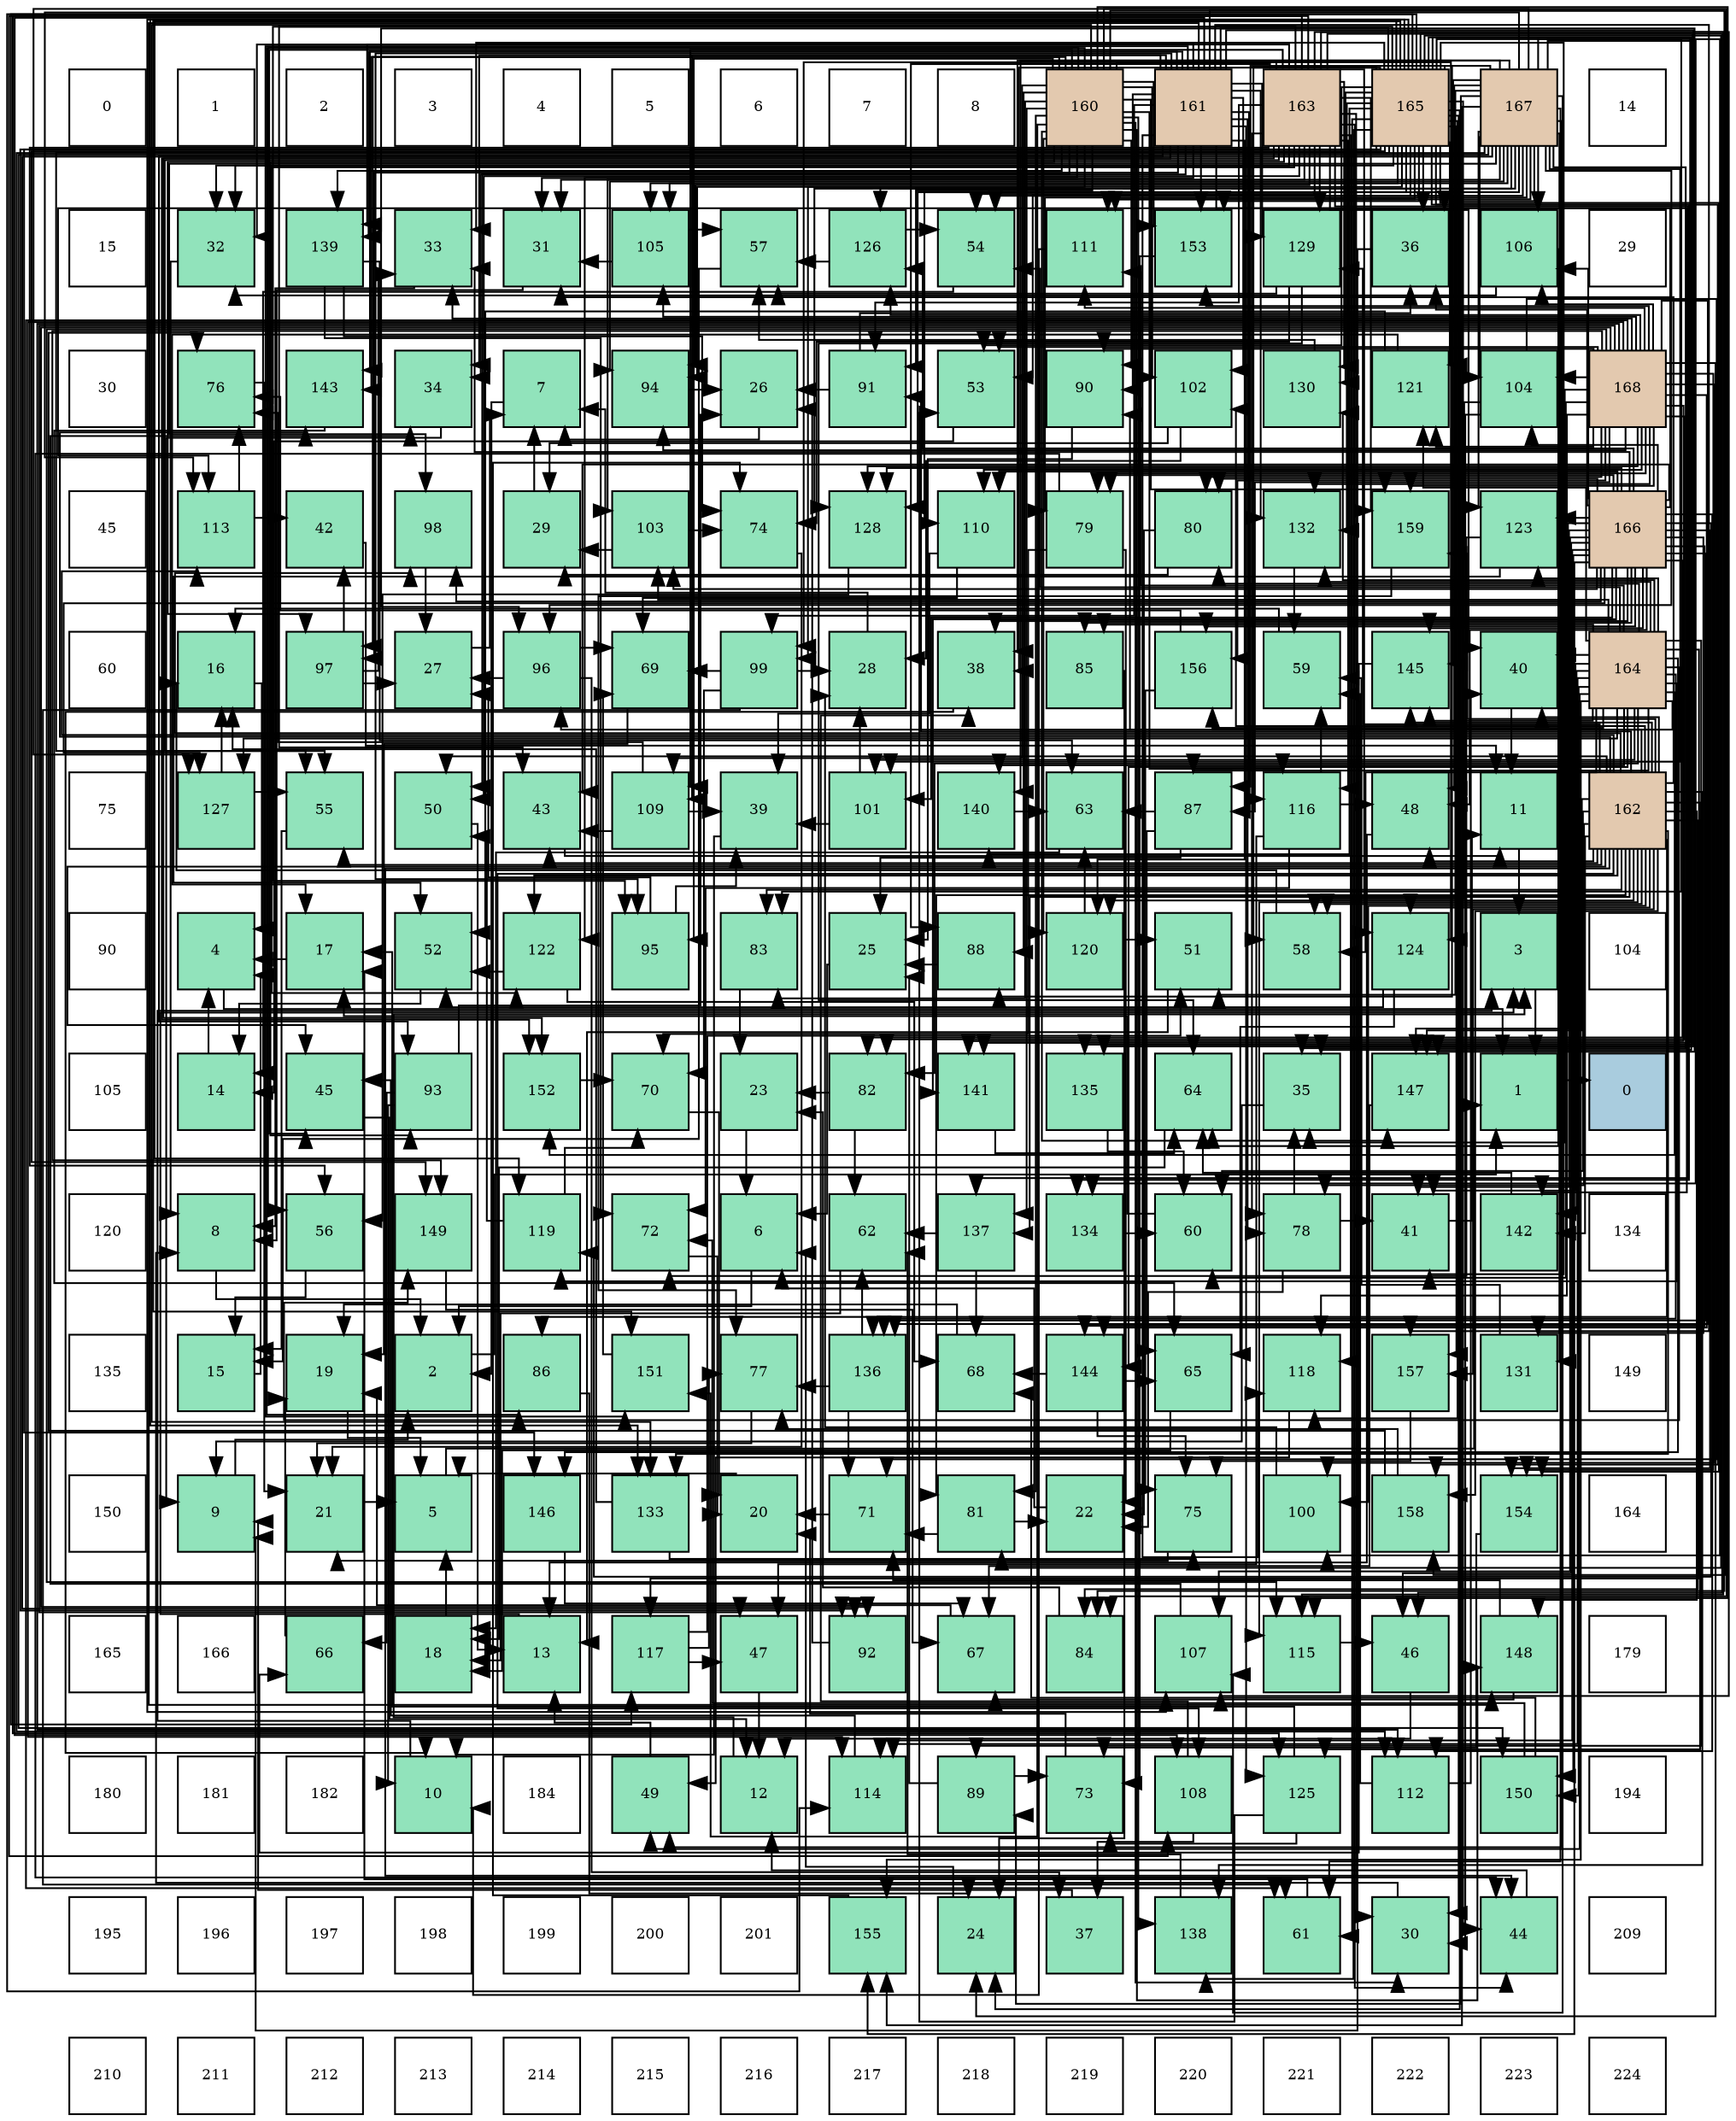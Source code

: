 digraph layout{
 rankdir=TB;
 splines=ortho;
 node [style=filled shape=square fixedsize=true width=0.6];
0[label="0", fontsize=8, fillcolor="#ffffff"];
1[label="1", fontsize=8, fillcolor="#ffffff"];
2[label="2", fontsize=8, fillcolor="#ffffff"];
3[label="3", fontsize=8, fillcolor="#ffffff"];
4[label="4", fontsize=8, fillcolor="#ffffff"];
5[label="5", fontsize=8, fillcolor="#ffffff"];
6[label="6", fontsize=8, fillcolor="#ffffff"];
7[label="7", fontsize=8, fillcolor="#ffffff"];
8[label="8", fontsize=8, fillcolor="#ffffff"];
9[label="160", fontsize=8, fillcolor="#e3c9af"];
10[label="161", fontsize=8, fillcolor="#e3c9af"];
11[label="163", fontsize=8, fillcolor="#e3c9af"];
12[label="165", fontsize=8, fillcolor="#e3c9af"];
13[label="167", fontsize=8, fillcolor="#e3c9af"];
14[label="14", fontsize=8, fillcolor="#ffffff"];
15[label="15", fontsize=8, fillcolor="#ffffff"];
16[label="32", fontsize=8, fillcolor="#91e3bb"];
17[label="139", fontsize=8, fillcolor="#91e3bb"];
18[label="33", fontsize=8, fillcolor="#91e3bb"];
19[label="31", fontsize=8, fillcolor="#91e3bb"];
20[label="105", fontsize=8, fillcolor="#91e3bb"];
21[label="57", fontsize=8, fillcolor="#91e3bb"];
22[label="126", fontsize=8, fillcolor="#91e3bb"];
23[label="54", fontsize=8, fillcolor="#91e3bb"];
24[label="111", fontsize=8, fillcolor="#91e3bb"];
25[label="153", fontsize=8, fillcolor="#91e3bb"];
26[label="129", fontsize=8, fillcolor="#91e3bb"];
27[label="36", fontsize=8, fillcolor="#91e3bb"];
28[label="106", fontsize=8, fillcolor="#91e3bb"];
29[label="29", fontsize=8, fillcolor="#ffffff"];
30[label="30", fontsize=8, fillcolor="#ffffff"];
31[label="76", fontsize=8, fillcolor="#91e3bb"];
32[label="143", fontsize=8, fillcolor="#91e3bb"];
33[label="34", fontsize=8, fillcolor="#91e3bb"];
34[label="7", fontsize=8, fillcolor="#91e3bb"];
35[label="94", fontsize=8, fillcolor="#91e3bb"];
36[label="26", fontsize=8, fillcolor="#91e3bb"];
37[label="91", fontsize=8, fillcolor="#91e3bb"];
38[label="53", fontsize=8, fillcolor="#91e3bb"];
39[label="90", fontsize=8, fillcolor="#91e3bb"];
40[label="102", fontsize=8, fillcolor="#91e3bb"];
41[label="130", fontsize=8, fillcolor="#91e3bb"];
42[label="121", fontsize=8, fillcolor="#91e3bb"];
43[label="104", fontsize=8, fillcolor="#91e3bb"];
44[label="168", fontsize=8, fillcolor="#e3c9af"];
45[label="45", fontsize=8, fillcolor="#ffffff"];
46[label="113", fontsize=8, fillcolor="#91e3bb"];
47[label="42", fontsize=8, fillcolor="#91e3bb"];
48[label="98", fontsize=8, fillcolor="#91e3bb"];
49[label="29", fontsize=8, fillcolor="#91e3bb"];
50[label="103", fontsize=8, fillcolor="#91e3bb"];
51[label="74", fontsize=8, fillcolor="#91e3bb"];
52[label="128", fontsize=8, fillcolor="#91e3bb"];
53[label="110", fontsize=8, fillcolor="#91e3bb"];
54[label="79", fontsize=8, fillcolor="#91e3bb"];
55[label="80", fontsize=8, fillcolor="#91e3bb"];
56[label="132", fontsize=8, fillcolor="#91e3bb"];
57[label="159", fontsize=8, fillcolor="#91e3bb"];
58[label="123", fontsize=8, fillcolor="#91e3bb"];
59[label="166", fontsize=8, fillcolor="#e3c9af"];
60[label="60", fontsize=8, fillcolor="#ffffff"];
61[label="16", fontsize=8, fillcolor="#91e3bb"];
62[label="97", fontsize=8, fillcolor="#91e3bb"];
63[label="27", fontsize=8, fillcolor="#91e3bb"];
64[label="96", fontsize=8, fillcolor="#91e3bb"];
65[label="69", fontsize=8, fillcolor="#91e3bb"];
66[label="99", fontsize=8, fillcolor="#91e3bb"];
67[label="28", fontsize=8, fillcolor="#91e3bb"];
68[label="38", fontsize=8, fillcolor="#91e3bb"];
69[label="85", fontsize=8, fillcolor="#91e3bb"];
70[label="156", fontsize=8, fillcolor="#91e3bb"];
71[label="59", fontsize=8, fillcolor="#91e3bb"];
72[label="145", fontsize=8, fillcolor="#91e3bb"];
73[label="40", fontsize=8, fillcolor="#91e3bb"];
74[label="164", fontsize=8, fillcolor="#e3c9af"];
75[label="75", fontsize=8, fillcolor="#ffffff"];
76[label="127", fontsize=8, fillcolor="#91e3bb"];
77[label="55", fontsize=8, fillcolor="#91e3bb"];
78[label="50", fontsize=8, fillcolor="#91e3bb"];
79[label="43", fontsize=8, fillcolor="#91e3bb"];
80[label="109", fontsize=8, fillcolor="#91e3bb"];
81[label="39", fontsize=8, fillcolor="#91e3bb"];
82[label="101", fontsize=8, fillcolor="#91e3bb"];
83[label="140", fontsize=8, fillcolor="#91e3bb"];
84[label="63", fontsize=8, fillcolor="#91e3bb"];
85[label="87", fontsize=8, fillcolor="#91e3bb"];
86[label="116", fontsize=8, fillcolor="#91e3bb"];
87[label="48", fontsize=8, fillcolor="#91e3bb"];
88[label="11", fontsize=8, fillcolor="#91e3bb"];
89[label="162", fontsize=8, fillcolor="#e3c9af"];
90[label="90", fontsize=8, fillcolor="#ffffff"];
91[label="4", fontsize=8, fillcolor="#91e3bb"];
92[label="17", fontsize=8, fillcolor="#91e3bb"];
93[label="52", fontsize=8, fillcolor="#91e3bb"];
94[label="122", fontsize=8, fillcolor="#91e3bb"];
95[label="95", fontsize=8, fillcolor="#91e3bb"];
96[label="83", fontsize=8, fillcolor="#91e3bb"];
97[label="25", fontsize=8, fillcolor="#91e3bb"];
98[label="88", fontsize=8, fillcolor="#91e3bb"];
99[label="120", fontsize=8, fillcolor="#91e3bb"];
100[label="51", fontsize=8, fillcolor="#91e3bb"];
101[label="58", fontsize=8, fillcolor="#91e3bb"];
102[label="124", fontsize=8, fillcolor="#91e3bb"];
103[label="3", fontsize=8, fillcolor="#91e3bb"];
104[label="104", fontsize=8, fillcolor="#ffffff"];
105[label="105", fontsize=8, fillcolor="#ffffff"];
106[label="14", fontsize=8, fillcolor="#91e3bb"];
107[label="45", fontsize=8, fillcolor="#91e3bb"];
108[label="93", fontsize=8, fillcolor="#91e3bb"];
109[label="152", fontsize=8, fillcolor="#91e3bb"];
110[label="70", fontsize=8, fillcolor="#91e3bb"];
111[label="23", fontsize=8, fillcolor="#91e3bb"];
112[label="82", fontsize=8, fillcolor="#91e3bb"];
113[label="141", fontsize=8, fillcolor="#91e3bb"];
114[label="135", fontsize=8, fillcolor="#91e3bb"];
115[label="64", fontsize=8, fillcolor="#91e3bb"];
116[label="35", fontsize=8, fillcolor="#91e3bb"];
117[label="147", fontsize=8, fillcolor="#91e3bb"];
118[label="1", fontsize=8, fillcolor="#91e3bb"];
119[label="0", fontsize=8, fillcolor="#a9ccde"];
120[label="120", fontsize=8, fillcolor="#ffffff"];
121[label="8", fontsize=8, fillcolor="#91e3bb"];
122[label="56", fontsize=8, fillcolor="#91e3bb"];
123[label="149", fontsize=8, fillcolor="#91e3bb"];
124[label="119", fontsize=8, fillcolor="#91e3bb"];
125[label="72", fontsize=8, fillcolor="#91e3bb"];
126[label="6", fontsize=8, fillcolor="#91e3bb"];
127[label="62", fontsize=8, fillcolor="#91e3bb"];
128[label="137", fontsize=8, fillcolor="#91e3bb"];
129[label="134", fontsize=8, fillcolor="#91e3bb"];
130[label="60", fontsize=8, fillcolor="#91e3bb"];
131[label="78", fontsize=8, fillcolor="#91e3bb"];
132[label="41", fontsize=8, fillcolor="#91e3bb"];
133[label="142", fontsize=8, fillcolor="#91e3bb"];
134[label="134", fontsize=8, fillcolor="#ffffff"];
135[label="135", fontsize=8, fillcolor="#ffffff"];
136[label="15", fontsize=8, fillcolor="#91e3bb"];
137[label="19", fontsize=8, fillcolor="#91e3bb"];
138[label="2", fontsize=8, fillcolor="#91e3bb"];
139[label="86", fontsize=8, fillcolor="#91e3bb"];
140[label="151", fontsize=8, fillcolor="#91e3bb"];
141[label="77", fontsize=8, fillcolor="#91e3bb"];
142[label="136", fontsize=8, fillcolor="#91e3bb"];
143[label="68", fontsize=8, fillcolor="#91e3bb"];
144[label="144", fontsize=8, fillcolor="#91e3bb"];
145[label="65", fontsize=8, fillcolor="#91e3bb"];
146[label="118", fontsize=8, fillcolor="#91e3bb"];
147[label="157", fontsize=8, fillcolor="#91e3bb"];
148[label="131", fontsize=8, fillcolor="#91e3bb"];
149[label="149", fontsize=8, fillcolor="#ffffff"];
150[label="150", fontsize=8, fillcolor="#ffffff"];
151[label="9", fontsize=8, fillcolor="#91e3bb"];
152[label="21", fontsize=8, fillcolor="#91e3bb"];
153[label="5", fontsize=8, fillcolor="#91e3bb"];
154[label="146", fontsize=8, fillcolor="#91e3bb"];
155[label="133", fontsize=8, fillcolor="#91e3bb"];
156[label="20", fontsize=8, fillcolor="#91e3bb"];
157[label="71", fontsize=8, fillcolor="#91e3bb"];
158[label="81", fontsize=8, fillcolor="#91e3bb"];
159[label="22", fontsize=8, fillcolor="#91e3bb"];
160[label="75", fontsize=8, fillcolor="#91e3bb"];
161[label="100", fontsize=8, fillcolor="#91e3bb"];
162[label="158", fontsize=8, fillcolor="#91e3bb"];
163[label="154", fontsize=8, fillcolor="#91e3bb"];
164[label="164", fontsize=8, fillcolor="#ffffff"];
165[label="165", fontsize=8, fillcolor="#ffffff"];
166[label="166", fontsize=8, fillcolor="#ffffff"];
167[label="66", fontsize=8, fillcolor="#91e3bb"];
168[label="18", fontsize=8, fillcolor="#91e3bb"];
169[label="13", fontsize=8, fillcolor="#91e3bb"];
170[label="117", fontsize=8, fillcolor="#91e3bb"];
171[label="47", fontsize=8, fillcolor="#91e3bb"];
172[label="92", fontsize=8, fillcolor="#91e3bb"];
173[label="67", fontsize=8, fillcolor="#91e3bb"];
174[label="84", fontsize=8, fillcolor="#91e3bb"];
175[label="107", fontsize=8, fillcolor="#91e3bb"];
176[label="115", fontsize=8, fillcolor="#91e3bb"];
177[label="46", fontsize=8, fillcolor="#91e3bb"];
178[label="148", fontsize=8, fillcolor="#91e3bb"];
179[label="179", fontsize=8, fillcolor="#ffffff"];
180[label="180", fontsize=8, fillcolor="#ffffff"];
181[label="181", fontsize=8, fillcolor="#ffffff"];
182[label="182", fontsize=8, fillcolor="#ffffff"];
183[label="10", fontsize=8, fillcolor="#91e3bb"];
184[label="184", fontsize=8, fillcolor="#ffffff"];
185[label="49", fontsize=8, fillcolor="#91e3bb"];
186[label="12", fontsize=8, fillcolor="#91e3bb"];
187[label="114", fontsize=8, fillcolor="#91e3bb"];
188[label="89", fontsize=8, fillcolor="#91e3bb"];
189[label="73", fontsize=8, fillcolor="#91e3bb"];
190[label="108", fontsize=8, fillcolor="#91e3bb"];
191[label="125", fontsize=8, fillcolor="#91e3bb"];
192[label="112", fontsize=8, fillcolor="#91e3bb"];
193[label="150", fontsize=8, fillcolor="#91e3bb"];
194[label="194", fontsize=8, fillcolor="#ffffff"];
195[label="195", fontsize=8, fillcolor="#ffffff"];
196[label="196", fontsize=8, fillcolor="#ffffff"];
197[label="197", fontsize=8, fillcolor="#ffffff"];
198[label="198", fontsize=8, fillcolor="#ffffff"];
199[label="199", fontsize=8, fillcolor="#ffffff"];
200[label="200", fontsize=8, fillcolor="#ffffff"];
201[label="201", fontsize=8, fillcolor="#ffffff"];
202[label="155", fontsize=8, fillcolor="#91e3bb"];
203[label="24", fontsize=8, fillcolor="#91e3bb"];
204[label="37", fontsize=8, fillcolor="#91e3bb"];
205[label="138", fontsize=8, fillcolor="#91e3bb"];
206[label="61", fontsize=8, fillcolor="#91e3bb"];
207[label="30", fontsize=8, fillcolor="#91e3bb"];
208[label="44", fontsize=8, fillcolor="#91e3bb"];
209[label="209", fontsize=8, fillcolor="#ffffff"];
210[label="210", fontsize=8, fillcolor="#ffffff"];
211[label="211", fontsize=8, fillcolor="#ffffff"];
212[label="212", fontsize=8, fillcolor="#ffffff"];
213[label="213", fontsize=8, fillcolor="#ffffff"];
214[label="214", fontsize=8, fillcolor="#ffffff"];
215[label="215", fontsize=8, fillcolor="#ffffff"];
216[label="216", fontsize=8, fillcolor="#ffffff"];
217[label="217", fontsize=8, fillcolor="#ffffff"];
218[label="218", fontsize=8, fillcolor="#ffffff"];
219[label="219", fontsize=8, fillcolor="#ffffff"];
220[label="220", fontsize=8, fillcolor="#ffffff"];
221[label="221", fontsize=8, fillcolor="#ffffff"];
222[label="222", fontsize=8, fillcolor="#ffffff"];
223[label="223", fontsize=8, fillcolor="#ffffff"];
224[label="224", fontsize=8, fillcolor="#ffffff"];
edge [constraint=false, style=vis];118 -> 119;
138 -> 118;
103 -> 118;
91 -> 118;
153 -> 118;
126 -> 138;
34 -> 138;
121 -> 138;
151 -> 138;
183 -> 103;
88 -> 103;
186 -> 103;
169 -> 103;
106 -> 91;
136 -> 91;
61 -> 91;
92 -> 91;
168 -> 153;
137 -> 153;
156 -> 153;
152 -> 153;
159 -> 126;
111 -> 126;
203 -> 126;
97 -> 126;
36 -> 34;
63 -> 34;
67 -> 34;
49 -> 34;
207 -> 121;
19 -> 121;
16 -> 121;
18 -> 121;
33 -> 151;
116 -> 151;
27 -> 151;
204 -> 151;
68 -> 183;
81 -> 183;
73 -> 88;
132 -> 88;
47 -> 88;
79 -> 88;
208 -> 186;
107 -> 186;
177 -> 186;
171 -> 186;
87 -> 169;
185 -> 169;
78 -> 169;
100 -> 169;
93 -> 106;
38 -> 106;
23 -> 106;
77 -> 136;
122 -> 136;
21 -> 136;
101 -> 61;
71 -> 61;
130 -> 92;
206 -> 92;
127 -> 168;
84 -> 168;
115 -> 168;
145 -> 168;
167 -> 137;
173 -> 137;
143 -> 137;
65 -> 137;
110 -> 156;
157 -> 156;
125 -> 156;
189 -> 156;
51 -> 152;
160 -> 152;
31 -> 152;
141 -> 152;
131 -> 159;
131 -> 116;
131 -> 132;
54 -> 159;
54 -> 208;
54 -> 110;
55 -> 159;
55 -> 49;
158 -> 159;
158 -> 157;
112 -> 111;
112 -> 127;
96 -> 111;
174 -> 111;
69 -> 203;
139 -> 203;
85 -> 97;
85 -> 84;
85 -> 145;
98 -> 97;
188 -> 97;
188 -> 189;
39 -> 97;
37 -> 36;
37 -> 27;
172 -> 36;
108 -> 183;
108 -> 36;
108 -> 167;
35 -> 36;
95 -> 63;
95 -> 81;
64 -> 63;
64 -> 204;
64 -> 65;
62 -> 63;
62 -> 18;
62 -> 47;
48 -> 63;
66 -> 67;
66 -> 206;
66 -> 65;
66 -> 110;
161 -> 67;
82 -> 67;
82 -> 81;
40 -> 67;
40 -> 49;
50 -> 49;
50 -> 51;
43 -> 207;
43 -> 101;
43 -> 157;
20 -> 19;
20 -> 21;
28 -> 16;
28 -> 115;
175 -> 33;
190 -> 204;
190 -> 68;
80 -> 81;
80 -> 79;
80 -> 31;
53 -> 81;
53 -> 65;
24 -> 183;
192 -> 73;
192 -> 71;
46 -> 47;
46 -> 31;
187 -> 107;
176 -> 177;
86 -> 171;
86 -> 87;
86 -> 71;
86 -> 125;
170 -> 171;
170 -> 100;
170 -> 141;
146 -> 185;
124 -> 78;
124 -> 110;
99 -> 100;
99 -> 84;
42 -> 92;
42 -> 93;
94 -> 93;
94 -> 143;
58 -> 93;
58 -> 125;
102 -> 93;
102 -> 145;
191 -> 92;
191 -> 38;
191 -> 189;
22 -> 23;
22 -> 21;
76 -> 61;
76 -> 77;
52 -> 122;
26 -> 21;
26 -> 115;
26 -> 51;
41 -> 21;
148 -> 71;
56 -> 71;
155 -> 61;
155 -> 160;
129 -> 130;
114 -> 130;
142 -> 127;
142 -> 157;
142 -> 141;
128 -> 127;
128 -> 143;
205 -> 127;
17 -> 84;
17 -> 125;
17 -> 51;
83 -> 84;
113 -> 115;
133 -> 115;
32 -> 145;
144 -> 145;
144 -> 143;
144 -> 160;
72 -> 167;
154 -> 173;
117 -> 173;
178 -> 173;
178 -> 157;
123 -> 173;
193 -> 143;
193 -> 125;
140 -> 65;
109 -> 110;
25 -> 189;
163 -> 189;
202 -> 51;
70 -> 160;
70 -> 31;
147 -> 160;
162 -> 31;
162 -> 141;
57 -> 141;
9 -> 207;
9 -> 33;
9 -> 107;
9 -> 122;
9 -> 158;
9 -> 96;
9 -> 174;
9 -> 139;
9 -> 98;
9 -> 39;
9 -> 37;
9 -> 108;
9 -> 95;
9 -> 62;
9 -> 66;
9 -> 40;
9 -> 80;
9 -> 176;
9 -> 86;
9 -> 99;
9 -> 94;
9 -> 102;
9 -> 155;
9 -> 128;
9 -> 205;
9 -> 17;
9 -> 32;
9 -> 117;
9 -> 178;
9 -> 140;
9 -> 25;
9 -> 162;
9 -> 57;
10 -> 19;
10 -> 16;
10 -> 33;
10 -> 78;
10 -> 131;
10 -> 174;
10 -> 39;
10 -> 108;
10 -> 95;
10 -> 62;
10 -> 66;
10 -> 40;
10 -> 190;
10 -> 80;
10 -> 86;
10 -> 146;
10 -> 99;
10 -> 191;
10 -> 26;
10 -> 56;
10 -> 114;
10 -> 17;
10 -> 133;
10 -> 32;
10 -> 117;
10 -> 178;
10 -> 140;
10 -> 109;
10 -> 25;
10 -> 147;
89 -> 19;
89 -> 73;
89 -> 79;
89 -> 208;
89 -> 107;
89 -> 87;
89 -> 78;
89 -> 77;
89 -> 101;
89 -> 130;
89 -> 131;
89 -> 158;
89 -> 96;
89 -> 174;
89 -> 139;
89 -> 39;
89 -> 37;
89 -> 48;
89 -> 161;
89 -> 40;
89 -> 190;
89 -> 46;
89 -> 176;
89 -> 99;
89 -> 94;
89 -> 102;
89 -> 191;
89 -> 26;
89 -> 155;
89 -> 128;
89 -> 205;
89 -> 133;
89 -> 32;
89 -> 72;
89 -> 117;
89 -> 178;
89 -> 147;
89 -> 162;
89 -> 57;
11 -> 207;
11 -> 19;
11 -> 16;
11 -> 73;
11 -> 208;
11 -> 78;
11 -> 23;
11 -> 77;
11 -> 122;
11 -> 131;
11 -> 98;
11 -> 37;
11 -> 35;
11 -> 95;
11 -> 62;
11 -> 66;
11 -> 175;
11 -> 190;
11 -> 80;
11 -> 176;
11 -> 86;
11 -> 146;
11 -> 94;
11 -> 102;
11 -> 191;
11 -> 26;
11 -> 41;
11 -> 114;
11 -> 128;
11 -> 17;
11 -> 109;
11 -> 57;
74 -> 73;
74 -> 132;
74 -> 185;
74 -> 23;
74 -> 101;
74 -> 55;
74 -> 112;
74 -> 69;
74 -> 85;
74 -> 188;
74 -> 64;
74 -> 82;
74 -> 50;
74 -> 24;
74 -> 187;
74 -> 170;
74 -> 124;
74 -> 42;
74 -> 58;
74 -> 76;
74 -> 41;
74 -> 56;
74 -> 142;
74 -> 83;
74 -> 133;
74 -> 144;
74 -> 72;
74 -> 154;
74 -> 123;
74 -> 193;
74 -> 109;
74 -> 202;
74 -> 70;
12 -> 203;
12 -> 207;
12 -> 16;
12 -> 18;
12 -> 116;
12 -> 27;
12 -> 68;
12 -> 132;
12 -> 79;
12 -> 208;
12 -> 177;
12 -> 38;
12 -> 23;
12 -> 77;
12 -> 101;
12 -> 206;
12 -> 158;
12 -> 96;
12 -> 98;
12 -> 172;
12 -> 35;
12 -> 64;
12 -> 20;
12 -> 175;
12 -> 24;
12 -> 187;
12 -> 170;
12 -> 146;
12 -> 124;
12 -> 42;
12 -> 52;
12 -> 41;
12 -> 56;
12 -> 155;
12 -> 129;
12 -> 205;
12 -> 83;
12 -> 113;
12 -> 154;
12 -> 123;
12 -> 140;
12 -> 25;
12 -> 163;
12 -> 147;
12 -> 162;
59 -> 18;
59 -> 27;
59 -> 68;
59 -> 132;
59 -> 79;
59 -> 177;
59 -> 87;
59 -> 54;
59 -> 55;
59 -> 112;
59 -> 69;
59 -> 48;
59 -> 82;
59 -> 50;
59 -> 43;
59 -> 28;
59 -> 175;
59 -> 53;
59 -> 192;
59 -> 46;
59 -> 187;
59 -> 124;
59 -> 58;
59 -> 22;
59 -> 76;
59 -> 52;
59 -> 148;
59 -> 142;
59 -> 113;
59 -> 144;
59 -> 72;
59 -> 117;
59 -> 193;
59 -> 163;
59 -> 202;
59 -> 70;
13 -> 116;
13 -> 27;
13 -> 68;
13 -> 87;
13 -> 185;
13 -> 100;
13 -> 38;
13 -> 206;
13 -> 54;
13 -> 85;
13 -> 188;
13 -> 172;
13 -> 35;
13 -> 64;
13 -> 48;
13 -> 161;
13 -> 82;
13 -> 50;
13 -> 43;
13 -> 20;
13 -> 28;
13 -> 175;
13 -> 53;
13 -> 24;
13 -> 192;
13 -> 46;
13 -> 58;
13 -> 22;
13 -> 76;
13 -> 52;
13 -> 148;
13 -> 129;
13 -> 83;
13 -> 72;
13 -> 193;
13 -> 202;
44 -> 203;
44 -> 18;
44 -> 116;
44 -> 171;
44 -> 38;
44 -> 130;
44 -> 206;
44 -> 54;
44 -> 55;
44 -> 112;
44 -> 85;
44 -> 39;
44 -> 172;
44 -> 35;
44 -> 161;
44 -> 43;
44 -> 20;
44 -> 28;
44 -> 53;
44 -> 24;
44 -> 192;
44 -> 187;
44 -> 176;
44 -> 146;
44 -> 42;
44 -> 22;
44 -> 52;
44 -> 56;
44 -> 142;
44 -> 113;
44 -> 144;
44 -> 123;
44 -> 25;
44 -> 163;
44 -> 70;
44 -> 57;
edge [constraint=true, style=invis];
0 -> 15 -> 30 -> 45 -> 60 -> 75 -> 90 -> 105 -> 120 -> 135 -> 150 -> 165 -> 180 -> 195 -> 210;
1 -> 16 -> 31 -> 46 -> 61 -> 76 -> 91 -> 106 -> 121 -> 136 -> 151 -> 166 -> 181 -> 196 -> 211;
2 -> 17 -> 32 -> 47 -> 62 -> 77 -> 92 -> 107 -> 122 -> 137 -> 152 -> 167 -> 182 -> 197 -> 212;
3 -> 18 -> 33 -> 48 -> 63 -> 78 -> 93 -> 108 -> 123 -> 138 -> 153 -> 168 -> 183 -> 198 -> 213;
4 -> 19 -> 34 -> 49 -> 64 -> 79 -> 94 -> 109 -> 124 -> 139 -> 154 -> 169 -> 184 -> 199 -> 214;
5 -> 20 -> 35 -> 50 -> 65 -> 80 -> 95 -> 110 -> 125 -> 140 -> 155 -> 170 -> 185 -> 200 -> 215;
6 -> 21 -> 36 -> 51 -> 66 -> 81 -> 96 -> 111 -> 126 -> 141 -> 156 -> 171 -> 186 -> 201 -> 216;
7 -> 22 -> 37 -> 52 -> 67 -> 82 -> 97 -> 112 -> 127 -> 142 -> 157 -> 172 -> 187 -> 202 -> 217;
8 -> 23 -> 38 -> 53 -> 68 -> 83 -> 98 -> 113 -> 128 -> 143 -> 158 -> 173 -> 188 -> 203 -> 218;
9 -> 24 -> 39 -> 54 -> 69 -> 84 -> 99 -> 114 -> 129 -> 144 -> 159 -> 174 -> 189 -> 204 -> 219;
10 -> 25 -> 40 -> 55 -> 70 -> 85 -> 100 -> 115 -> 130 -> 145 -> 160 -> 175 -> 190 -> 205 -> 220;
11 -> 26 -> 41 -> 56 -> 71 -> 86 -> 101 -> 116 -> 131 -> 146 -> 161 -> 176 -> 191 -> 206 -> 221;
12 -> 27 -> 42 -> 57 -> 72 -> 87 -> 102 -> 117 -> 132 -> 147 -> 162 -> 177 -> 192 -> 207 -> 222;
13 -> 28 -> 43 -> 58 -> 73 -> 88 -> 103 -> 118 -> 133 -> 148 -> 163 -> 178 -> 193 -> 208 -> 223;
14 -> 29 -> 44 -> 59 -> 74 -> 89 -> 104 -> 119 -> 134 -> 149 -> 164 -> 179 -> 194 -> 209 -> 224;
rank = same {0 -> 1 -> 2 -> 3 -> 4 -> 5 -> 6 -> 7 -> 8 -> 9 -> 10 -> 11 -> 12 -> 13 -> 14};
rank = same {15 -> 16 -> 17 -> 18 -> 19 -> 20 -> 21 -> 22 -> 23 -> 24 -> 25 -> 26 -> 27 -> 28 -> 29};
rank = same {30 -> 31 -> 32 -> 33 -> 34 -> 35 -> 36 -> 37 -> 38 -> 39 -> 40 -> 41 -> 42 -> 43 -> 44};
rank = same {45 -> 46 -> 47 -> 48 -> 49 -> 50 -> 51 -> 52 -> 53 -> 54 -> 55 -> 56 -> 57 -> 58 -> 59};
rank = same {60 -> 61 -> 62 -> 63 -> 64 -> 65 -> 66 -> 67 -> 68 -> 69 -> 70 -> 71 -> 72 -> 73 -> 74};
rank = same {75 -> 76 -> 77 -> 78 -> 79 -> 80 -> 81 -> 82 -> 83 -> 84 -> 85 -> 86 -> 87 -> 88 -> 89};
rank = same {90 -> 91 -> 92 -> 93 -> 94 -> 95 -> 96 -> 97 -> 98 -> 99 -> 100 -> 101 -> 102 -> 103 -> 104};
rank = same {105 -> 106 -> 107 -> 108 -> 109 -> 110 -> 111 -> 112 -> 113 -> 114 -> 115 -> 116 -> 117 -> 118 -> 119};
rank = same {120 -> 121 -> 122 -> 123 -> 124 -> 125 -> 126 -> 127 -> 128 -> 129 -> 130 -> 131 -> 132 -> 133 -> 134};
rank = same {135 -> 136 -> 137 -> 138 -> 139 -> 140 -> 141 -> 142 -> 143 -> 144 -> 145 -> 146 -> 147 -> 148 -> 149};
rank = same {150 -> 151 -> 152 -> 153 -> 154 -> 155 -> 156 -> 157 -> 158 -> 159 -> 160 -> 161 -> 162 -> 163 -> 164};
rank = same {165 -> 166 -> 167 -> 168 -> 169 -> 170 -> 171 -> 172 -> 173 -> 174 -> 175 -> 176 -> 177 -> 178 -> 179};
rank = same {180 -> 181 -> 182 -> 183 -> 184 -> 185 -> 186 -> 187 -> 188 -> 189 -> 190 -> 191 -> 192 -> 193 -> 194};
rank = same {195 -> 196 -> 197 -> 198 -> 199 -> 200 -> 201 -> 202 -> 203 -> 204 -> 205 -> 206 -> 207 -> 208 -> 209};
rank = same {210 -> 211 -> 212 -> 213 -> 214 -> 215 -> 216 -> 217 -> 218 -> 219 -> 220 -> 221 -> 222 -> 223 -> 224};
}